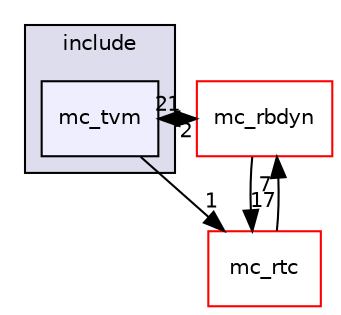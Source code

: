 digraph "include/mc_tvm" {
  compound=true
  node [ fontsize="10", fontname="Helvetica"];
  edge [ labelfontsize="10", labelfontname="Helvetica"];
  subgraph clusterdir_d44c64559bbebec7f509842c48db8b23 {
    graph [ bgcolor="#ddddee", pencolor="black", label="include" fontname="Helvetica", fontsize="10", URL="dir_d44c64559bbebec7f509842c48db8b23.html"]
  dir_4f8efb1a41fc6d7e3f3815c3d4de7aad [shape=box, label="mc_tvm", style="filled", fillcolor="#eeeeff", pencolor="black", URL="dir_4f8efb1a41fc6d7e3f3815c3d4de7aad.html"];
  }
  dir_314ec80f2fc36a4630429f4d5408038e [shape=box label="mc_rbdyn" fillcolor="white" style="filled" color="red" URL="dir_314ec80f2fc36a4630429f4d5408038e.html"];
  dir_379a22462e4fb075f5428ea3ff528930 [shape=box label="mc_rtc" fillcolor="white" style="filled" color="red" URL="dir_379a22462e4fb075f5428ea3ff528930.html"];
  dir_314ec80f2fc36a4630429f4d5408038e->dir_379a22462e4fb075f5428ea3ff528930 [headlabel="17", labeldistance=1.5 headhref="dir_000006_000008.html"];
  dir_314ec80f2fc36a4630429f4d5408038e->dir_4f8efb1a41fc6d7e3f3815c3d4de7aad [headlabel="2", labeldistance=1.5 headhref="dir_000006_000013.html"];
  dir_379a22462e4fb075f5428ea3ff528930->dir_314ec80f2fc36a4630429f4d5408038e [headlabel="7", labeldistance=1.5 headhref="dir_000008_000006.html"];
  dir_4f8efb1a41fc6d7e3f3815c3d4de7aad->dir_314ec80f2fc36a4630429f4d5408038e [headlabel="21", labeldistance=1.5 headhref="dir_000013_000006.html"];
  dir_4f8efb1a41fc6d7e3f3815c3d4de7aad->dir_379a22462e4fb075f5428ea3ff528930 [headlabel="1", labeldistance=1.5 headhref="dir_000013_000008.html"];
}
